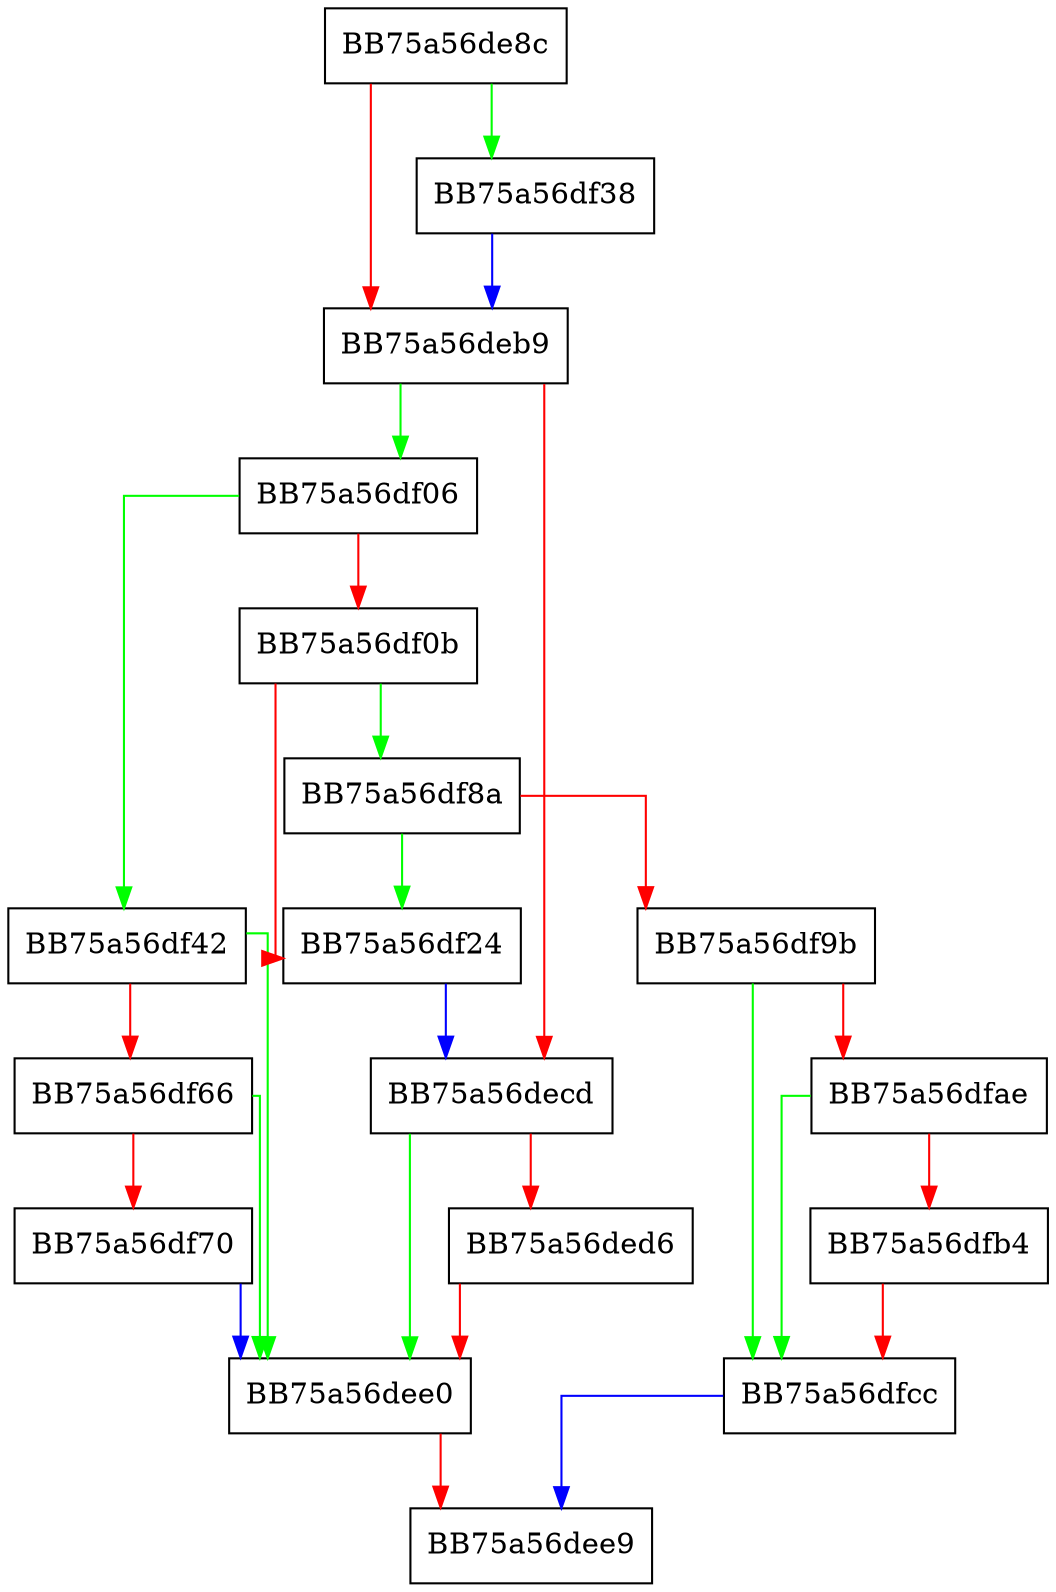 digraph IsPathInExpandedArray {
  node [shape="box"];
  graph [splines=ortho];
  BB75a56de8c -> BB75a56df38 [color="green"];
  BB75a56de8c -> BB75a56deb9 [color="red"];
  BB75a56deb9 -> BB75a56df06 [color="green"];
  BB75a56deb9 -> BB75a56decd [color="red"];
  BB75a56decd -> BB75a56dee0 [color="green"];
  BB75a56decd -> BB75a56ded6 [color="red"];
  BB75a56ded6 -> BB75a56dee0 [color="red"];
  BB75a56dee0 -> BB75a56dee9 [color="red"];
  BB75a56df06 -> BB75a56df42 [color="green"];
  BB75a56df06 -> BB75a56df0b [color="red"];
  BB75a56df0b -> BB75a56df8a [color="green"];
  BB75a56df0b -> BB75a56df24 [color="red"];
  BB75a56df24 -> BB75a56decd [color="blue"];
  BB75a56df38 -> BB75a56deb9 [color="blue"];
  BB75a56df42 -> BB75a56dee0 [color="green"];
  BB75a56df42 -> BB75a56df66 [color="red"];
  BB75a56df66 -> BB75a56dee0 [color="green"];
  BB75a56df66 -> BB75a56df70 [color="red"];
  BB75a56df70 -> BB75a56dee0 [color="blue"];
  BB75a56df8a -> BB75a56df24 [color="green"];
  BB75a56df8a -> BB75a56df9b [color="red"];
  BB75a56df9b -> BB75a56dfcc [color="green"];
  BB75a56df9b -> BB75a56dfae [color="red"];
  BB75a56dfae -> BB75a56dfcc [color="green"];
  BB75a56dfae -> BB75a56dfb4 [color="red"];
  BB75a56dfb4 -> BB75a56dfcc [color="red"];
  BB75a56dfcc -> BB75a56dee9 [color="blue"];
}